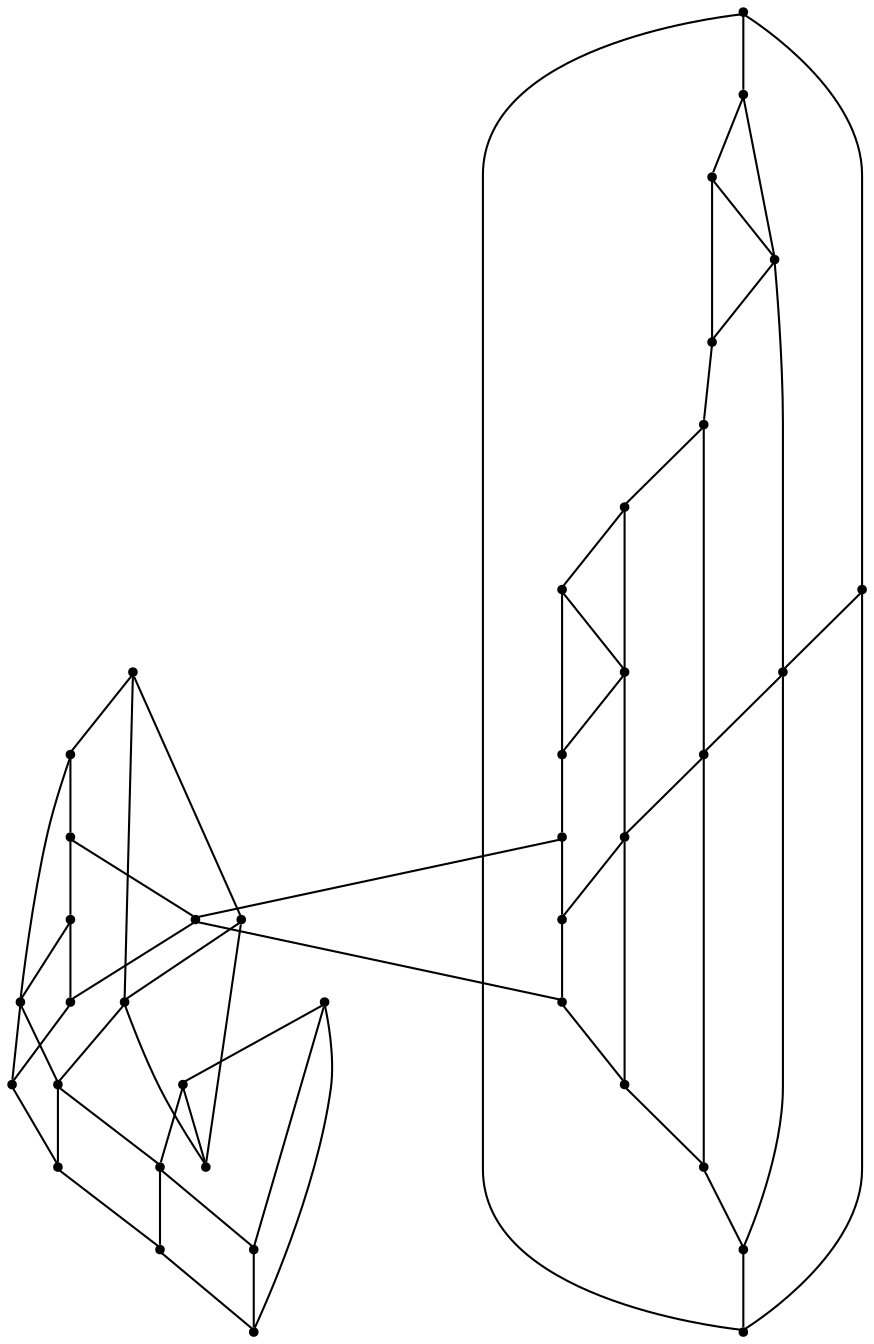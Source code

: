 graph {
  node [shape=point,comment="{\"directed\":false,\"doi\":\"10.1007/978-3-642-11805-0_8\",\"figure\":\"7 (4)\"}"]

  v0 [pos="1054.096352830044,1162.3330213858862"]
  v1 [pos="1054.096352830044,1221.60444472573"]
  v2 [pos="1054.096352830044,1104.061666571877"]
  v3 [pos="1054.096352830044,1043.664752731323"]
  v4 [pos="1054.096352830044,984.7683232879635"]
  v5 [pos="1054.096352830044,629.6393723019683"]
  v6 [pos="1054.096352830044,688.4106977774877"]
  v7 [pos="1054.096352830044,748.9327791872888"]
  v8 [pos="1054.096352830044,807.2038795956694"]
  v9 [pos="1054.096352830044,866.3503897718946"]
  v10 [pos="1002.8082005700398,688.785755275379"]
  v11 [pos="1002.8082005700398,629.6393723019683"]
  v12 [pos="1002.80820057004,747.307127220847"]
  v13 [pos="1002.8082005700398,806.8286312935566"]
  v14 [pos="1002.80820057004,866.1003090390288"]
  v15 [pos="1002.8082005700398,925.6218131117383"]
  v16 [pos="1002.8082005700398,1043.664752731323"]
  v17 [pos="1002.80820057004,984.7683232879635"]
  v18 [pos="1002.80820057004,1104.061666571877"]
  v19 [pos="1002.80820057004,1162.3330213858862"]
  v20 [pos="1002.8082005700398,1221.60444472573"]
  v21 [pos="947.5171071961868,629.6393723019683"]
  v22 [pos="967.2818277758221,1162.3330213858862"]
  v23 [pos="947.7672830626021,1143.9511971005522"]
  v24 [pos="947.5171071961868,1221.60444472573"]
  v25 [pos="967.2818277758221,748.8076116180416"]
  v26 [pos="947.5171071961868,729.5506319704918"]
  v27 [pos="967.281827775822,1043.2897588348385"]
  v28 [pos="946.7665318777395,1023.9076116180416"]
  v29 [pos="947.5171071961868,688.4106977774877"]
  v30 [pos="947.5171071961868,807.2038795956696"]
  v31 [pos="947.5171071961868,866.3503897718946"]
  v32 [pos="947.5171071961868,767.4395166362413"]
  v33 [pos="947.5171071961868,984.7683232879635"]
  v34 [pos="947.5171071961868,1104.061666571877"]
  v35 [pos="946.7665318777396,1062.671651646007"]
  v36 [pos="947.7672830626021,1181.4648334641888"]
  v37 [pos="927.252034883721,1162.3330213858862"]
  v38 [pos="927.6272986833437,748.8076116180416"]
  v39 [pos="927.2520348837209,1043.4146719984572"]

  v0 -- v1 [id="-1",pos="1054.096352830044,1162.3330213858862 1054.096352830044,1221.60444472573 1054.096352830044,1221.60444472573 1054.096352830044,1221.60444472573"]
  v2 -- v0 [id="-2",pos="1054.096352830044,1104.061666571877 1054.096352830044,1162.3330213858862 1054.096352830044,1162.3330213858862 1054.096352830044,1162.3330213858862"]
  v20 -- v1 [id="-4",pos="1002.8082005700398,1221.60444472573 1054.096352830044,1221.60444472573 1054.096352830044,1221.60444472573 1054.096352830044,1221.60444472573"]
  v37 -- v22 [id="-6",pos="927.252034883721,1162.3330213858862 967.2818277758221,1162.3330213858862 967.2818277758221,1162.3330213858862 967.2818277758221,1162.3330213858862"]
  v22 -- v19 [id="-7",pos="967.2818277758221,1162.3330213858862 1002.80820057004,1162.3330213858862 1002.80820057004,1162.3330213858862 1002.80820057004,1162.3330213858862"]
  v19 -- v0 [id="-8",pos="1002.80820057004,1162.3330213858862 1054.096352830044,1162.3330213858862 1054.096352830044,1162.3330213858862 1054.096352830044,1162.3330213858862"]
  v34 -- v18 [id="-11",pos="947.5171071961868,1104.061666571877 1002.80820057004,1104.061666571877 1002.80820057004,1104.061666571877 1002.80820057004,1104.061666571877"]
  v39 -- v27 [id="-14",pos="927.2520348837209,1043.4146719984572 967.281827775822,1043.2897588348385 967.281827775822,1043.2897588348385 967.281827775822,1043.2897588348385"]
  v16 -- v3 [id="-15",pos="1002.8082005700398,1043.664752731323 1054.096352830044,1043.664752731323 1054.096352830044,1043.664752731323 1054.096352830044,1043.664752731323"]
  v33 -- v17 [id="-18",pos="947.5171071961868,984.7683232879635 1002.80820057004,984.7683232879635 1002.80820057004,984.7683232879635 1002.80820057004,984.7683232879635"]
  v17 -- v4 [id="-20",pos="1002.80820057004,984.7683232879635 1054.096352830044,984.7683232879635 1054.096352830044,984.7683232879635 1054.096352830044,984.7683232879635"]
  v31 -- v14 [id="-22",pos="947.5171071961868,866.3503897718946 1002.80820057004,866.1003090390288 1002.80820057004,866.1003090390288 1002.80820057004,866.1003090390288"]
  v14 -- v9 [id="-24",pos="1002.80820057004,866.1003090390288 1054.096352830044,866.3503897718946 1054.096352830044,866.3503897718946 1054.096352830044,866.3503897718946"]
  v13 -- v8 [id="-26",pos="1002.8082005700398,806.8286312935566 1054.096352830044,807.2038795956694 1054.096352830044,807.2038795956694 1054.096352830044,807.2038795956694"]
  v38 -- v25 [id="-29",pos="927.6272986833437,748.8076116180416 967.2818277758221,748.8076116180416 967.2818277758221,748.8076116180416 967.2818277758221,748.8076116180416"]
  v12 -- v7 [id="-30",pos="1002.80820057004,747.307127220847 1054.096352830044,748.9327791872888 1054.096352830044,748.9327791872888 1054.096352830044,748.9327791872888"]
  v29 -- v10 [id="-32",pos="947.5171071961868,688.4106977774877 1002.8082005700398,688.785755275379 1002.8082005700398,688.785755275379 1002.8082005700398,688.785755275379"]
  v10 -- v6 [id="-33",pos="1002.8082005700398,688.785755275379 1054.096352830044,688.4106977774877 1054.096352830044,688.4106977774877 1054.096352830044,688.4106977774877"]
  v21 -- v11 [id="-36",pos="947.5171071961868,629.6393723019683 1002.8082005700398,629.6393723019683 1002.8082005700398,629.6393723019683 1002.8082005700398,629.6393723019683"]
  v11 -- v5 [id="-37",pos="1002.8082005700398,629.6393723019683 1054.096352830044,629.6393723019683 1054.096352830044,629.6393723019683 1054.096352830044,629.6393723019683"]
  v38 -- v26 [id="-40",pos="927.6272986833437,748.8076116180416 947.5171071961868,729.5506319704918 947.5171071961868,729.5506319704918 947.5171071961868,729.5506319704918"]
  v39 -- v28 [id="-41",pos="927.2520348837209,1043.4146719984572 946.7665318777395,1023.9076116180416 946.7665318777395,1023.9076116180416 946.7665318777395,1023.9076116180416"]
  v35 -- v39 [id="-42",pos="946.7665318777396,1062.671651646007 927.2520348837209,1043.4146719984572 927.2520348837209,1043.4146719984572 927.2520348837209,1043.4146719984572"]
  v35 -- v27 [id="-43",pos="946.7665318777396,1062.671651646007 967.281827775822,1043.2897588348385 967.281827775822,1043.2897588348385 967.281827775822,1043.2897588348385"]
  v32 -- v38 [id="-44",pos="947.5171071961868,767.4395166362413 927.6272986833437,748.8076116180416 927.6272986833437,748.8076116180416 927.6272986833437,748.8076116180416"]
  v32 -- v25 [id="-45",pos="947.5171071961868,767.4395166362413 967.2818277758221,748.8076116180416 967.2818277758221,748.8076116180416 967.2818277758221,748.8076116180416"]
  v24 -- v36 [id="-46",pos="947.5171071961868,1221.60444472573 947.7672830626021,1181.4648334641888 947.7672830626021,1181.4648334641888 947.7672830626021,1181.4648334641888"]
  v36 -- v22 [id="-47",pos="947.7672830626021,1181.4648334641888 967.2818277758221,1162.3330213858862 967.2818277758221,1162.3330213858862 967.2818277758221,1162.3330213858862"]
  v36 -- v37 [id="-48",pos="947.7672830626021,1181.4648334641888 927.252034883721,1162.3330213858862 927.252034883721,1162.3330213858862 927.252034883721,1162.3330213858862"]
  v23 -- v34 [id="-49",pos="947.7672830626021,1143.9511971005522 947.5171071961868,1104.061666571877 947.5171071961868,1104.061666571877 947.5171071961868,1104.061666571877"]
  v34 -- v35 [id="-50",pos="947.5171071961868,1104.061666571877 946.7665318777396,1062.671651646007 946.7665318777396,1062.671651646007 946.7665318777396,1062.671651646007"]
  v28 -- v33 [id="-51",pos="946.7665318777395,1023.9076116180416 947.5171071961868,984.7683232879635 947.5171071961868,984.7683232879635 947.5171071961868,984.7683232879635"]
  v33 -- v15 [id="-52",pos="947.5171071961868,984.7683232879635 1002.8082005700398,925.6218131117383 1002.8082005700398,925.6218131117383 1002.8082005700398,925.6218131117383"]
  v31 -- v15 [id="-53",pos="947.5171071961868,866.3503897718946 1002.8082005700398,925.6218131117383 1002.8082005700398,925.6218131117383 1002.8082005700398,925.6218131117383"]
  v32 -- v30 [id="-54",pos="947.5171071961868,767.4395166362413 947.5171071961868,807.2038795956696 947.5171071961868,807.2038795956696 947.5171071961868,807.2038795956696"]
  v30 -- v31 [id="-55",pos="947.5171071961868,807.2038795956696 947.5171071961868,866.3503897718946 947.5171071961868,866.3503897718946 947.5171071961868,866.3503897718946"]
  v21 -- v29 [id="-56",pos="947.5171071961868,629.6393723019683 947.5171071961868,688.4106977774877 947.5171071961868,688.4106977774877 947.5171071961868,688.4106977774877"]
  v29 -- v26 [id="-57",pos="947.5171071961868,688.4106977774877 947.5171071961868,729.5506319704918 947.5171071961868,729.5506319704918 947.5171071961868,729.5506319704918"]
  v27 -- v28 [id="-58",pos="967.281827775822,1043.2897588348385 946.7665318777395,1023.9076116180416 946.7665318777395,1023.9076116180416 946.7665318777395,1023.9076116180416"]
  v25 -- v26 [id="-59",pos="967.2818277758221,748.8076116180416 947.5171071961868,729.5506319704918 947.5171071961868,729.5506319704918 947.5171071961868,729.5506319704918"]
  v24 -- v1 [id="-60",pos="947.5171071961868,1221.60444472573 967.2400893810183,1249.2145787811276 967.2400893810183,1249.2145787811276 967.2400893810183,1249.2145787811276 1034.3525014478107,1249.2145787811276 1034.3525014478107,1249.2145787811276 1034.3525014478107,1249.2145787811276 1054.096352830044,1221.60444472573 1054.096352830044,1221.60444472573 1054.096352830044,1221.60444472573"]
  v22 -- v23 [id="-61",pos="967.2818277758221,1162.3330213858862 947.7672830626021,1143.9511971005522 947.7672830626021,1143.9511971005522 947.7672830626021,1143.9511971005522"]
  v19 -- v18 [id="-62",pos="1002.80820057004,1162.3330213858862 1002.80820057004,1104.061666571877 1002.80820057004,1104.061666571877 1002.80820057004,1104.061666571877"]
  v18 -- v16 [id="-63",pos="1002.80820057004,1104.061666571877 1002.8082005700398,1043.664752731323 1002.8082005700398,1043.664752731323 1002.8082005700398,1043.664752731323"]
  v16 -- v17 [id="-64",pos="1002.8082005700398,1043.664752731323 1002.80820057004,984.7683232879635 1002.80820057004,984.7683232879635 1002.80820057004,984.7683232879635"]
  v15 -- v9 [id="-65",pos="1002.8082005700398,925.6218131117383 1054.096352830044,866.3503897718946 1054.096352830044,866.3503897718946 1054.096352830044,866.3503897718946"]
  v15 -- v4 [id="-66",pos="1002.8082005700398,925.6218131117383 1054.096352830044,984.7683232879635 1054.096352830044,984.7683232879635 1054.096352830044,984.7683232879635"]
  v14 -- v13 [id="-67",pos="1002.80820057004,866.1003090390288 1002.8082005700398,806.8286312935566 1002.8082005700398,806.8286312935566 1002.8082005700398,806.8286312935566"]
  v13 -- v12 [id="-68",pos="1002.8082005700398,806.8286312935566 1002.80820057004,747.307127220847 1002.80820057004,747.307127220847 1002.80820057004,747.307127220847"]
  v12 -- v10 [id="-69",pos="1002.80820057004,747.307127220847 1002.8082005700398,688.785755275379 1002.8082005700398,688.785755275379 1002.8082005700398,688.785755275379"]
  v10 -- v11 [id="-70",pos="1002.8082005700398,688.785755275379 1002.8082005700398,629.6393723019683 1002.8082005700398,629.6393723019683 1002.8082005700398,629.6393723019683"]
  v21 -- v5 [id="-71",pos="947.5171071961868,629.6393723019683 967.2400893810183,603.9673639262803 967.2400893810183,603.9673639262803 967.2400893810183,603.9673639262803 1036.328967143214,603.9673639262803 1036.328967143214,603.9673639262803 1036.328967143214,603.9673639262803 1054.096352830044,629.6393723019683 1054.096352830044,629.6393723019683 1054.096352830044,629.6393723019683"]
  v9 -- v8 [id="-72",pos="1054.096352830044,866.3503897718946 1054.096352830044,807.2038795956694 1054.096352830044,807.2038795956694 1054.096352830044,807.2038795956694"]
  v7 -- v6 [id="-73",pos="1054.096352830044,748.9327791872888 1054.096352830044,688.4106977774877 1054.096352830044,688.4106977774877 1054.096352830044,688.4106977774877"]
  v6 -- v5 [id="-74",pos="1054.096352830044,688.4106977774877 1054.096352830044,629.6393723019683 1054.096352830044,629.6393723019683 1054.096352830044,629.6393723019683"]
  v8 -- v7 [id="-75",pos="1054.096352830044,807.2038795956694 1054.096352830044,748.9327791872888 1054.096352830044,748.9327791872888 1054.096352830044,748.9327791872888"]
  v20 -- v19 [id="-76",pos="1002.8082005700398,1221.60444472573 1002.80820057004,1162.3330213858862 1002.80820057004,1162.3330213858862 1002.80820057004,1162.3330213858862"]
  v4 -- v3 [id="-77",pos="1054.096352830044,984.7683232879635 1054.096352830044,1043.664752731323 1054.096352830044,1043.664752731323 1054.096352830044,1043.664752731323"]
  v3 -- v2 [id="-78",pos="1054.096352830044,1043.664752731323 1054.096352830044,1104.061666571877 1054.096352830044,1104.061666571877 1054.096352830044,1104.061666571877"]
  v24 -- v20 [id="-79",pos="947.5171071961868,1221.60444472573 1002.8082005700398,1221.60444472573 1002.8082005700398,1221.60444472573 1002.8082005700398,1221.60444472573"]
  v18 -- v2 [id="-81",pos="1002.80820057004,1104.061666571877 1054.096352830044,1104.061666571877 1054.096352830044,1104.061666571877 1054.096352830044,1104.061666571877"]
  v27 -- v16 [id="-82",pos="967.281827775822,1043.2897588348385 1002.8082005700398,1043.664752731323 1002.8082005700398,1043.664752731323 1002.8082005700398,1043.664752731323"]
  v30 -- v13 [id="-83",pos="947.5171071961868,807.2038795956696 1002.8082005700398,806.8286312935566 1002.8082005700398,806.8286312935566 1002.8082005700398,806.8286312935566"]
  v25 -- v12 [id="-85",pos="967.2818277758221,748.8076116180416 1002.80820057004,747.307127220847 1002.80820057004,747.307127220847 1002.80820057004,747.307127220847"]
  v37 -- v23 [id="-87",pos="927.252034883721,1162.3330213858862 947.7672830626021,1143.9511971005522 947.7672830626021,1143.9511971005522 947.7672830626021,1143.9511971005522"]
}
